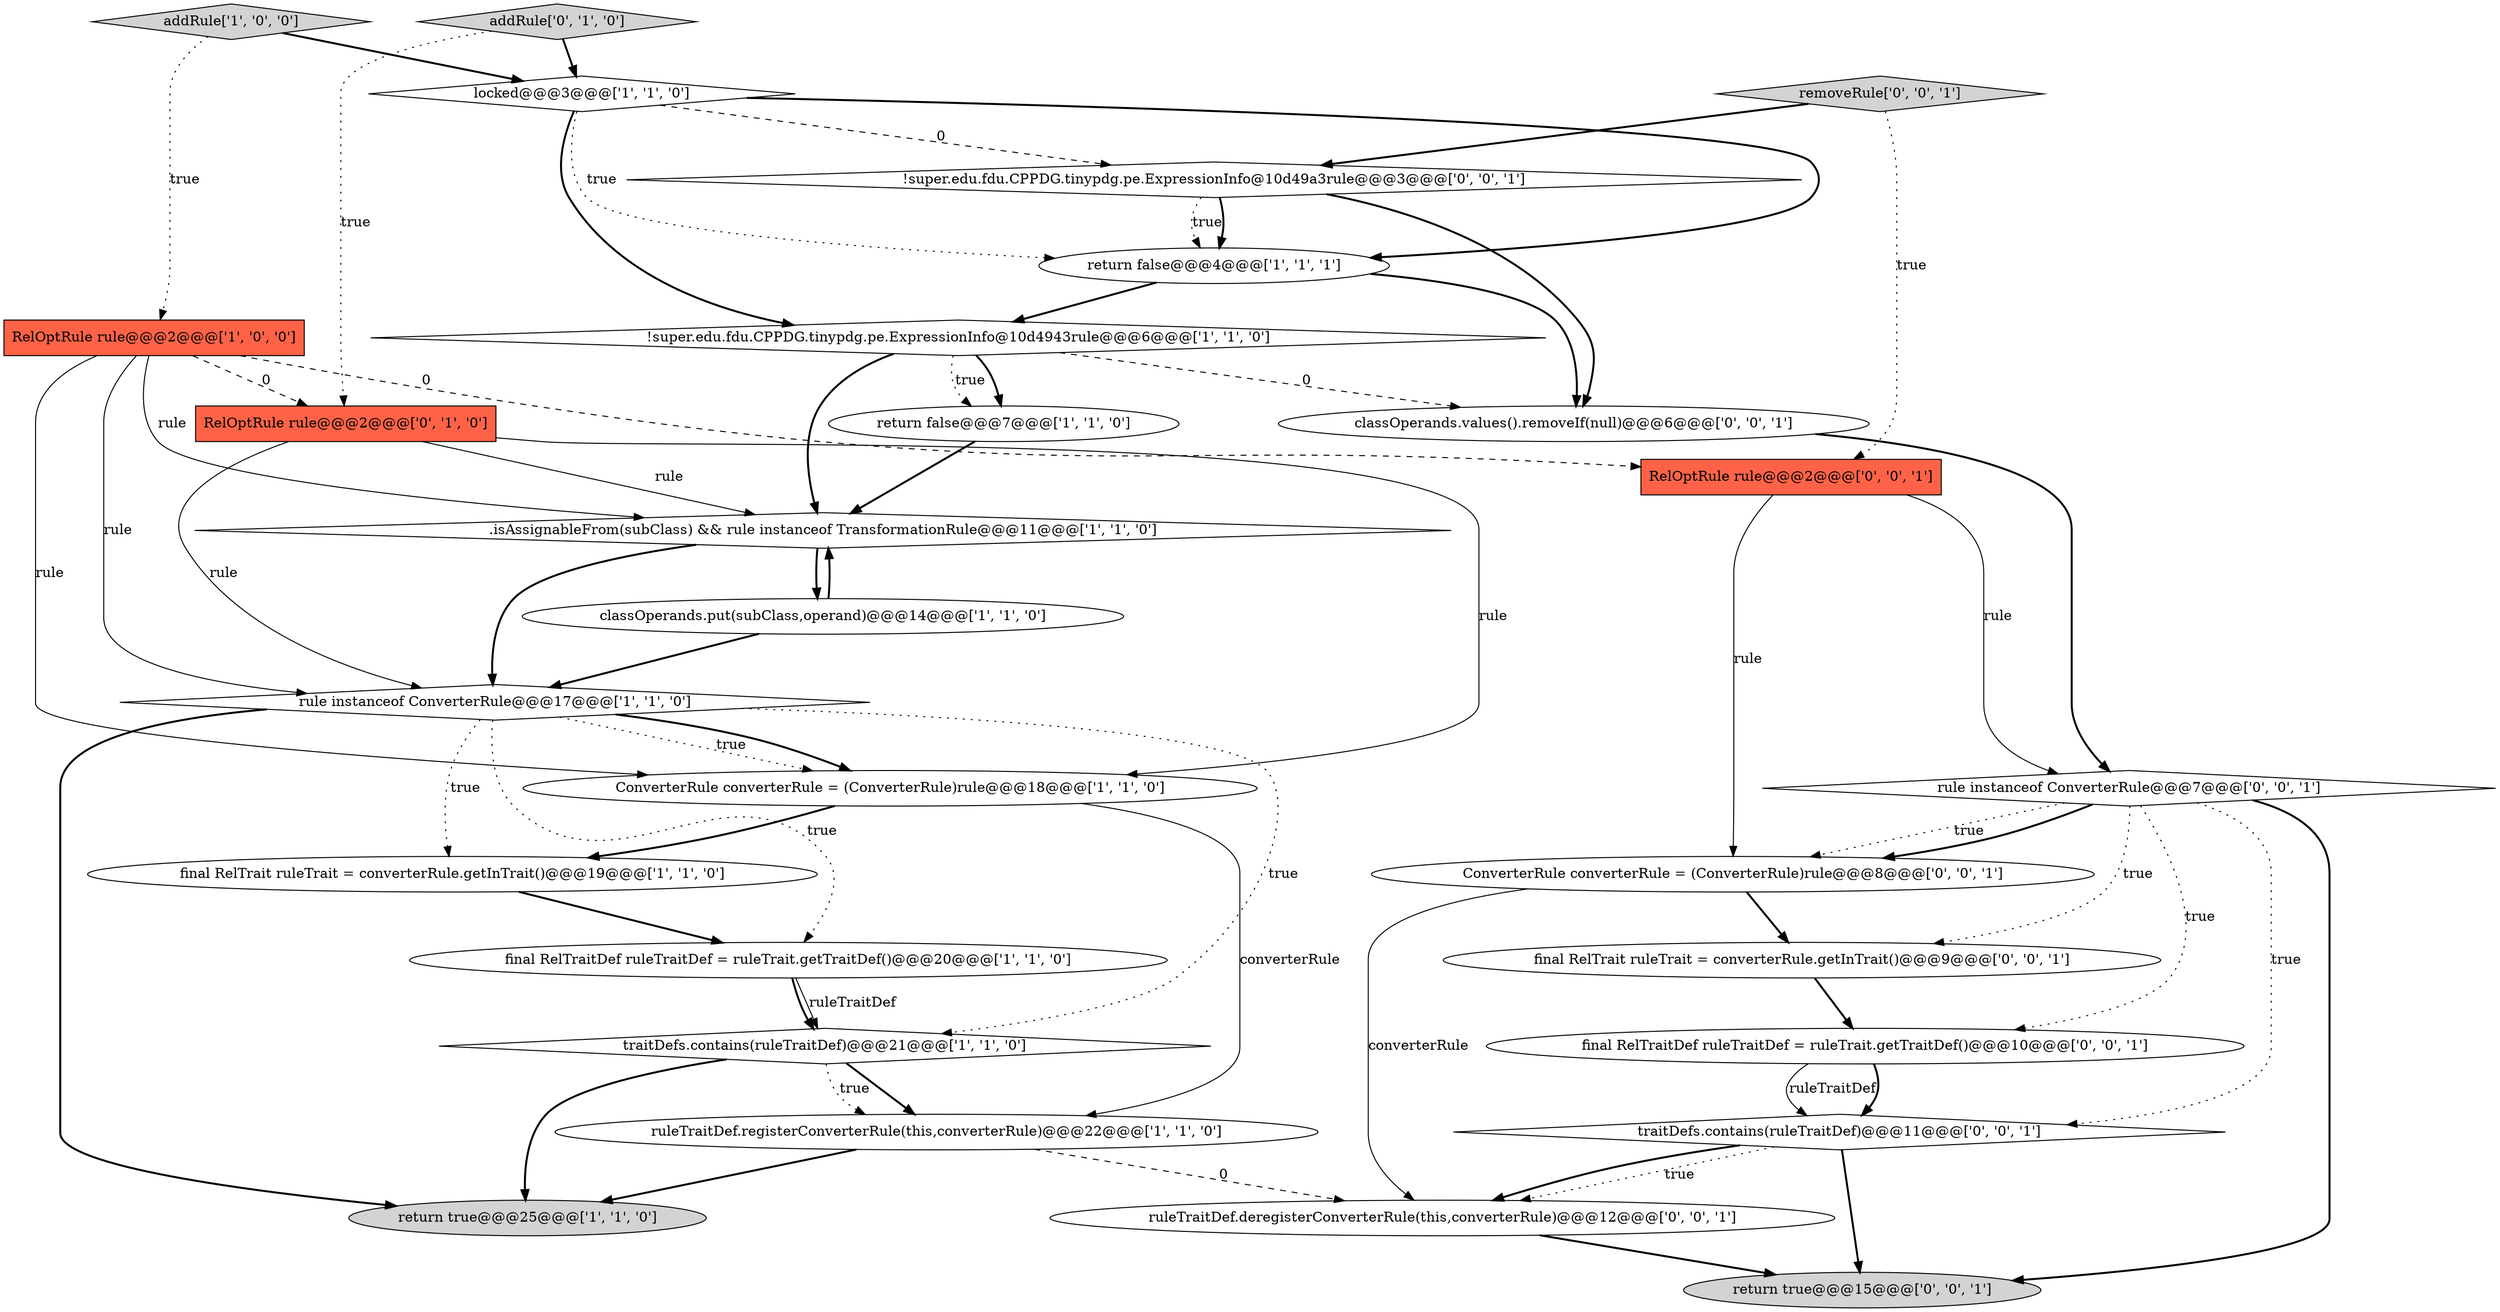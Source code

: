 digraph {
3 [style = filled, label = "addRule['1', '0', '0']", fillcolor = lightgray, shape = diamond image = "AAA0AAABBB1BBB"];
5 [style = filled, label = "!super.edu.fdu.CPPDG.tinypdg.pe.ExpressionInfo@10d4943rule@@@6@@@['1', '1', '0']", fillcolor = white, shape = diamond image = "AAA0AAABBB1BBB"];
11 [style = filled, label = "traitDefs.contains(ruleTraitDef)@@@21@@@['1', '1', '0']", fillcolor = white, shape = diamond image = "AAA0AAABBB1BBB"];
13 [style = filled, label = "return true@@@25@@@['1', '1', '0']", fillcolor = lightgray, shape = ellipse image = "AAA0AAABBB1BBB"];
24 [style = filled, label = "traitDefs.contains(ruleTraitDef)@@@11@@@['0', '0', '1']", fillcolor = white, shape = diamond image = "AAA0AAABBB3BBB"];
0 [style = filled, label = "final RelTraitDef ruleTraitDef = ruleTrait.getTraitDef()@@@20@@@['1', '1', '0']", fillcolor = white, shape = ellipse image = "AAA0AAABBB1BBB"];
19 [style = filled, label = "final RelTraitDef ruleTraitDef = ruleTrait.getTraitDef()@@@10@@@['0', '0', '1']", fillcolor = white, shape = ellipse image = "AAA0AAABBB3BBB"];
27 [style = filled, label = "return true@@@15@@@['0', '0', '1']", fillcolor = lightgray, shape = ellipse image = "AAA0AAABBB3BBB"];
7 [style = filled, label = "locked@@@3@@@['1', '1', '0']", fillcolor = white, shape = diamond image = "AAA0AAABBB1BBB"];
26 [style = filled, label = "removeRule['0', '0', '1']", fillcolor = lightgray, shape = diamond image = "AAA0AAABBB3BBB"];
12 [style = filled, label = "ConverterRule converterRule = (ConverterRule)rule@@@18@@@['1', '1', '0']", fillcolor = white, shape = ellipse image = "AAA0AAABBB1BBB"];
23 [style = filled, label = "ruleTraitDef.deregisterConverterRule(this,converterRule)@@@12@@@['0', '0', '1']", fillcolor = white, shape = ellipse image = "AAA0AAABBB3BBB"];
14 [style = filled, label = ".isAssignableFrom(subClass) && rule instanceof TransformationRule@@@11@@@['1', '1', '0']", fillcolor = white, shape = diamond image = "AAA0AAABBB1BBB"];
17 [style = filled, label = "classOperands.values().removeIf(null)@@@6@@@['0', '0', '1']", fillcolor = white, shape = ellipse image = "AAA0AAABBB3BBB"];
20 [style = filled, label = "rule instanceof ConverterRule@@@7@@@['0', '0', '1']", fillcolor = white, shape = diamond image = "AAA0AAABBB3BBB"];
8 [style = filled, label = "RelOptRule rule@@@2@@@['1', '0', '0']", fillcolor = tomato, shape = box image = "AAA1AAABBB1BBB"];
9 [style = filled, label = "classOperands.put(subClass,operand)@@@14@@@['1', '1', '0']", fillcolor = white, shape = ellipse image = "AAA0AAABBB1BBB"];
22 [style = filled, label = "final RelTrait ruleTrait = converterRule.getInTrait()@@@9@@@['0', '0', '1']", fillcolor = white, shape = ellipse image = "AAA0AAABBB3BBB"];
10 [style = filled, label = "rule instanceof ConverterRule@@@17@@@['1', '1', '0']", fillcolor = white, shape = diamond image = "AAA0AAABBB1BBB"];
21 [style = filled, label = "ConverterRule converterRule = (ConverterRule)rule@@@8@@@['0', '0', '1']", fillcolor = white, shape = ellipse image = "AAA0AAABBB3BBB"];
1 [style = filled, label = "return false@@@4@@@['1', '1', '1']", fillcolor = white, shape = ellipse image = "AAA0AAABBB1BBB"];
4 [style = filled, label = "ruleTraitDef.registerConverterRule(this,converterRule)@@@22@@@['1', '1', '0']", fillcolor = white, shape = ellipse image = "AAA0AAABBB1BBB"];
6 [style = filled, label = "final RelTrait ruleTrait = converterRule.getInTrait()@@@19@@@['1', '1', '0']", fillcolor = white, shape = ellipse image = "AAA0AAABBB1BBB"];
2 [style = filled, label = "return false@@@7@@@['1', '1', '0']", fillcolor = white, shape = ellipse image = "AAA0AAABBB1BBB"];
16 [style = filled, label = "RelOptRule rule@@@2@@@['0', '1', '0']", fillcolor = tomato, shape = box image = "AAA1AAABBB2BBB"];
25 [style = filled, label = "RelOptRule rule@@@2@@@['0', '0', '1']", fillcolor = tomato, shape = box image = "AAA0AAABBB3BBB"];
18 [style = filled, label = "!super.edu.fdu.CPPDG.tinypdg.pe.ExpressionInfo@10d49a3rule@@@3@@@['0', '0', '1']", fillcolor = white, shape = diamond image = "AAA0AAABBB3BBB"];
15 [style = filled, label = "addRule['0', '1', '0']", fillcolor = lightgray, shape = diamond image = "AAA0AAABBB2BBB"];
1->5 [style = bold, label=""];
12->4 [style = solid, label="converterRule"];
21->23 [style = solid, label="converterRule"];
10->6 [style = dotted, label="true"];
10->12 [style = dotted, label="true"];
8->16 [style = dashed, label="0"];
7->1 [style = bold, label=""];
16->10 [style = solid, label="rule"];
15->7 [style = bold, label=""];
23->27 [style = bold, label=""];
16->12 [style = solid, label="rule"];
20->24 [style = dotted, label="true"];
22->19 [style = bold, label=""];
7->18 [style = dashed, label="0"];
26->25 [style = dotted, label="true"];
19->24 [style = solid, label="ruleTraitDef"];
18->1 [style = dotted, label="true"];
16->14 [style = solid, label="rule"];
11->4 [style = bold, label=""];
4->13 [style = bold, label=""];
26->18 [style = bold, label=""];
18->17 [style = bold, label=""];
14->10 [style = bold, label=""];
0->11 [style = bold, label=""];
25->20 [style = solid, label="rule"];
6->0 [style = bold, label=""];
20->21 [style = dotted, label="true"];
11->4 [style = dotted, label="true"];
5->14 [style = bold, label=""];
9->10 [style = bold, label=""];
15->16 [style = dotted, label="true"];
12->6 [style = bold, label=""];
8->10 [style = solid, label="rule"];
1->17 [style = bold, label=""];
20->27 [style = bold, label=""];
19->24 [style = bold, label=""];
20->21 [style = bold, label=""];
5->2 [style = bold, label=""];
7->5 [style = bold, label=""];
24->23 [style = dotted, label="true"];
25->21 [style = solid, label="rule"];
5->17 [style = dashed, label="0"];
10->13 [style = bold, label=""];
3->7 [style = bold, label=""];
10->11 [style = dotted, label="true"];
18->1 [style = bold, label=""];
10->12 [style = bold, label=""];
21->22 [style = bold, label=""];
2->14 [style = bold, label=""];
11->13 [style = bold, label=""];
9->14 [style = bold, label=""];
8->12 [style = solid, label="rule"];
10->0 [style = dotted, label="true"];
8->25 [style = dashed, label="0"];
14->9 [style = bold, label=""];
20->19 [style = dotted, label="true"];
20->22 [style = dotted, label="true"];
7->1 [style = dotted, label="true"];
3->8 [style = dotted, label="true"];
8->14 [style = solid, label="rule"];
4->23 [style = dashed, label="0"];
0->11 [style = solid, label="ruleTraitDef"];
24->27 [style = bold, label=""];
5->2 [style = dotted, label="true"];
17->20 [style = bold, label=""];
24->23 [style = bold, label=""];
}
